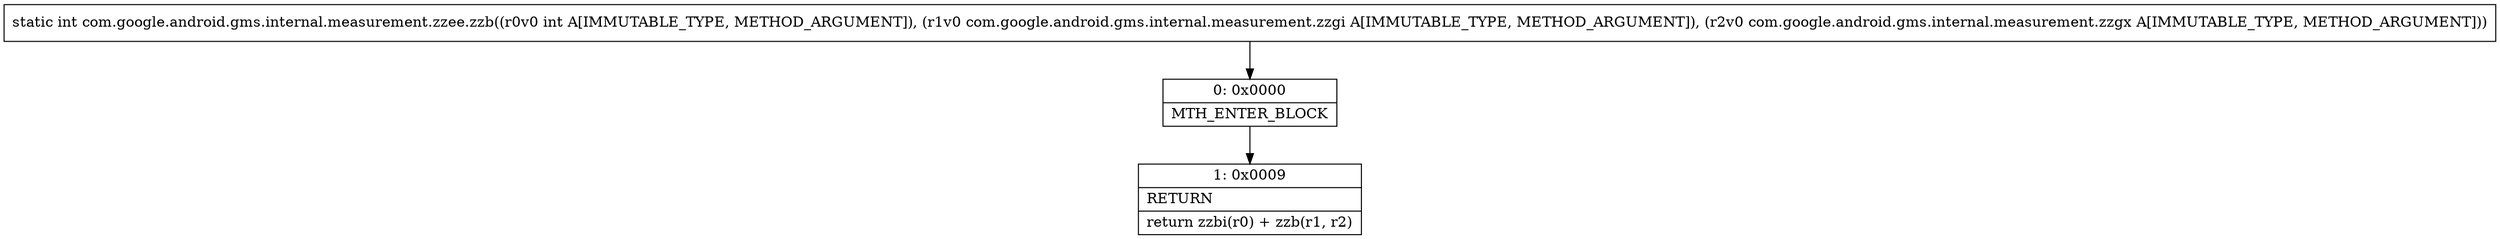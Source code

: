 digraph "CFG forcom.google.android.gms.internal.measurement.zzee.zzb(ILcom\/google\/android\/gms\/internal\/measurement\/zzgi;Lcom\/google\/android\/gms\/internal\/measurement\/zzgx;)I" {
Node_0 [shape=record,label="{0\:\ 0x0000|MTH_ENTER_BLOCK\l}"];
Node_1 [shape=record,label="{1\:\ 0x0009|RETURN\l|return zzbi(r0) + zzb(r1, r2)\l}"];
MethodNode[shape=record,label="{static int com.google.android.gms.internal.measurement.zzee.zzb((r0v0 int A[IMMUTABLE_TYPE, METHOD_ARGUMENT]), (r1v0 com.google.android.gms.internal.measurement.zzgi A[IMMUTABLE_TYPE, METHOD_ARGUMENT]), (r2v0 com.google.android.gms.internal.measurement.zzgx A[IMMUTABLE_TYPE, METHOD_ARGUMENT])) }"];
MethodNode -> Node_0;
Node_0 -> Node_1;
}

